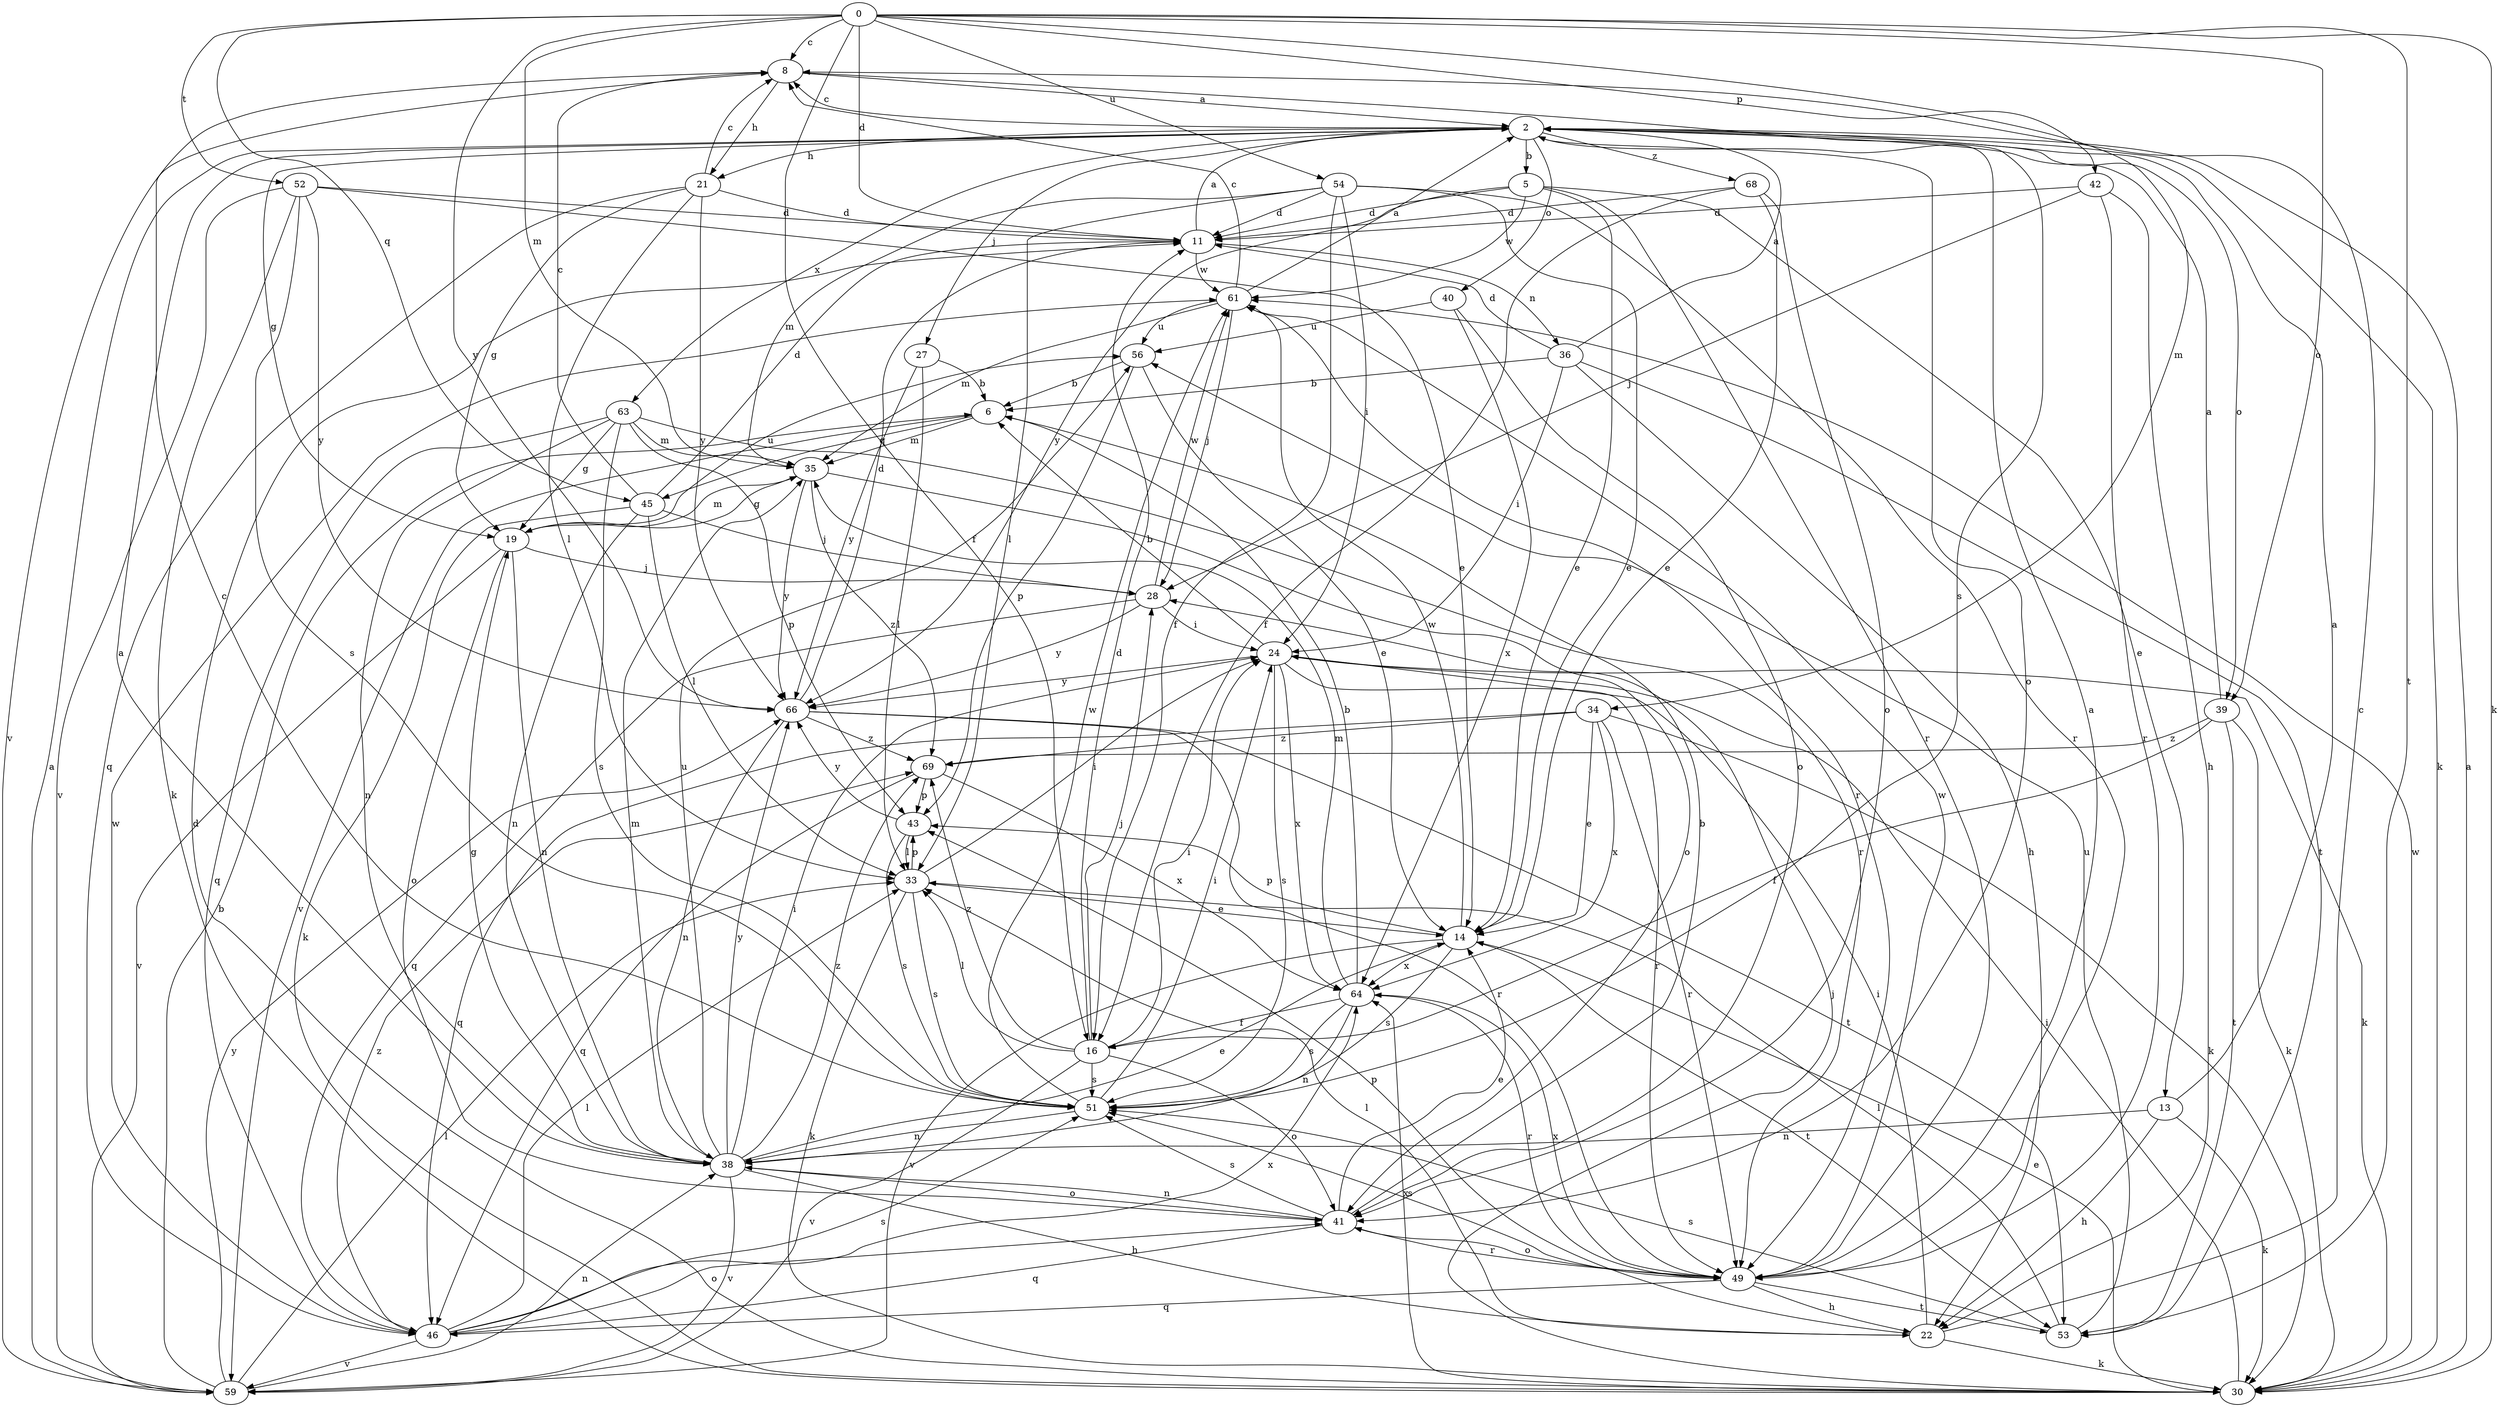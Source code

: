 strict digraph  {
0;
2;
5;
6;
8;
11;
13;
14;
16;
19;
21;
22;
24;
27;
28;
30;
33;
34;
35;
36;
38;
39;
40;
41;
42;
43;
45;
46;
49;
51;
52;
53;
54;
56;
59;
61;
63;
64;
66;
68;
69;
0 -> 8  [label=c];
0 -> 11  [label=d];
0 -> 16  [label=f];
0 -> 30  [label=k];
0 -> 34  [label=m];
0 -> 35  [label=m];
0 -> 39  [label=o];
0 -> 42  [label=p];
0 -> 45  [label=q];
0 -> 52  [label=t];
0 -> 53  [label=t];
0 -> 54  [label=u];
0 -> 66  [label=y];
2 -> 5  [label=b];
2 -> 8  [label=c];
2 -> 19  [label=g];
2 -> 21  [label=h];
2 -> 27  [label=j];
2 -> 30  [label=k];
2 -> 39  [label=o];
2 -> 40  [label=o];
2 -> 41  [label=o];
2 -> 63  [label=x];
2 -> 68  [label=z];
5 -> 11  [label=d];
5 -> 13  [label=e];
5 -> 14  [label=e];
5 -> 49  [label=r];
5 -> 61  [label=w];
5 -> 66  [label=y];
6 -> 35  [label=m];
6 -> 45  [label=q];
6 -> 59  [label=v];
8 -> 2  [label=a];
8 -> 21  [label=h];
8 -> 51  [label=s];
8 -> 59  [label=v];
11 -> 2  [label=a];
11 -> 36  [label=n];
11 -> 61  [label=w];
13 -> 2  [label=a];
13 -> 22  [label=h];
13 -> 30  [label=k];
13 -> 38  [label=n];
14 -> 43  [label=p];
14 -> 51  [label=s];
14 -> 53  [label=t];
14 -> 59  [label=v];
14 -> 61  [label=w];
14 -> 64  [label=x];
16 -> 11  [label=d];
16 -> 24  [label=i];
16 -> 28  [label=j];
16 -> 33  [label=l];
16 -> 41  [label=o];
16 -> 51  [label=s];
16 -> 59  [label=v];
16 -> 69  [label=z];
19 -> 28  [label=j];
19 -> 35  [label=m];
19 -> 38  [label=n];
19 -> 41  [label=o];
19 -> 56  [label=u];
19 -> 59  [label=v];
21 -> 8  [label=c];
21 -> 11  [label=d];
21 -> 19  [label=g];
21 -> 33  [label=l];
21 -> 46  [label=q];
21 -> 66  [label=y];
22 -> 8  [label=c];
22 -> 24  [label=i];
22 -> 30  [label=k];
22 -> 33  [label=l];
22 -> 43  [label=p];
24 -> 6  [label=b];
24 -> 30  [label=k];
24 -> 49  [label=r];
24 -> 51  [label=s];
24 -> 64  [label=x];
24 -> 66  [label=y];
27 -> 6  [label=b];
27 -> 33  [label=l];
27 -> 66  [label=y];
28 -> 24  [label=i];
28 -> 46  [label=q];
28 -> 61  [label=w];
28 -> 66  [label=y];
30 -> 2  [label=a];
30 -> 11  [label=d];
30 -> 14  [label=e];
30 -> 24  [label=i];
30 -> 28  [label=j];
30 -> 61  [label=w];
30 -> 64  [label=x];
33 -> 14  [label=e];
33 -> 24  [label=i];
33 -> 30  [label=k];
33 -> 43  [label=p];
33 -> 51  [label=s];
34 -> 14  [label=e];
34 -> 30  [label=k];
34 -> 46  [label=q];
34 -> 49  [label=r];
34 -> 64  [label=x];
34 -> 69  [label=z];
35 -> 19  [label=g];
35 -> 41  [label=o];
35 -> 66  [label=y];
35 -> 69  [label=z];
36 -> 2  [label=a];
36 -> 6  [label=b];
36 -> 11  [label=d];
36 -> 22  [label=h];
36 -> 24  [label=i];
36 -> 53  [label=t];
38 -> 2  [label=a];
38 -> 14  [label=e];
38 -> 19  [label=g];
38 -> 22  [label=h];
38 -> 24  [label=i];
38 -> 35  [label=m];
38 -> 41  [label=o];
38 -> 56  [label=u];
38 -> 59  [label=v];
38 -> 66  [label=y];
38 -> 69  [label=z];
39 -> 2  [label=a];
39 -> 16  [label=f];
39 -> 30  [label=k];
39 -> 53  [label=t];
39 -> 69  [label=z];
40 -> 41  [label=o];
40 -> 56  [label=u];
40 -> 64  [label=x];
41 -> 6  [label=b];
41 -> 14  [label=e];
41 -> 38  [label=n];
41 -> 46  [label=q];
41 -> 49  [label=r];
41 -> 51  [label=s];
42 -> 11  [label=d];
42 -> 22  [label=h];
42 -> 28  [label=j];
42 -> 49  [label=r];
43 -> 33  [label=l];
43 -> 51  [label=s];
43 -> 66  [label=y];
45 -> 8  [label=c];
45 -> 11  [label=d];
45 -> 28  [label=j];
45 -> 30  [label=k];
45 -> 33  [label=l];
45 -> 38  [label=n];
46 -> 33  [label=l];
46 -> 41  [label=o];
46 -> 51  [label=s];
46 -> 59  [label=v];
46 -> 61  [label=w];
46 -> 64  [label=x];
46 -> 69  [label=z];
49 -> 2  [label=a];
49 -> 22  [label=h];
49 -> 41  [label=o];
49 -> 46  [label=q];
49 -> 51  [label=s];
49 -> 53  [label=t];
49 -> 61  [label=w];
49 -> 64  [label=x];
51 -> 8  [label=c];
51 -> 24  [label=i];
51 -> 38  [label=n];
51 -> 61  [label=w];
52 -> 11  [label=d];
52 -> 14  [label=e];
52 -> 30  [label=k];
52 -> 51  [label=s];
52 -> 59  [label=v];
52 -> 66  [label=y];
53 -> 33  [label=l];
53 -> 51  [label=s];
53 -> 56  [label=u];
54 -> 11  [label=d];
54 -> 14  [label=e];
54 -> 16  [label=f];
54 -> 24  [label=i];
54 -> 33  [label=l];
54 -> 35  [label=m];
54 -> 49  [label=r];
56 -> 6  [label=b];
56 -> 14  [label=e];
56 -> 43  [label=p];
59 -> 2  [label=a];
59 -> 6  [label=b];
59 -> 33  [label=l];
59 -> 38  [label=n];
59 -> 66  [label=y];
61 -> 2  [label=a];
61 -> 8  [label=c];
61 -> 28  [label=j];
61 -> 35  [label=m];
61 -> 49  [label=r];
61 -> 56  [label=u];
63 -> 19  [label=g];
63 -> 35  [label=m];
63 -> 38  [label=n];
63 -> 43  [label=p];
63 -> 46  [label=q];
63 -> 49  [label=r];
63 -> 51  [label=s];
64 -> 6  [label=b];
64 -> 16  [label=f];
64 -> 35  [label=m];
64 -> 38  [label=n];
64 -> 49  [label=r];
64 -> 51  [label=s];
66 -> 11  [label=d];
66 -> 38  [label=n];
66 -> 49  [label=r];
66 -> 53  [label=t];
66 -> 69  [label=z];
68 -> 11  [label=d];
68 -> 14  [label=e];
68 -> 16  [label=f];
68 -> 41  [label=o];
69 -> 43  [label=p];
69 -> 46  [label=q];
69 -> 64  [label=x];
}
